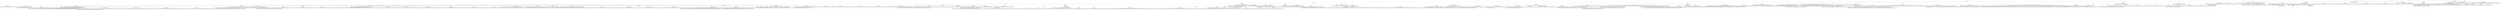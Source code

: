 graph {
	node [shape=box]
	root -- "Basic cell groups and regions"
	"Basic cell groups and regions" -- Cerebrum
	Cerebrum -- "Cerebral cortex"
	"Cerebral cortex" -- "Cortical plate"
	"Cortical plate" -- Isocortex
	Isocortex -- "Frontal pole, cerebral cortex"
	"Frontal pole, cerebral cortex" -- "Frontal pole, layer 1"
	"Frontal pole, cerebral cortex" -- "Frontal pole, layer 2/3"
	"Frontal pole, cerebral cortex" -- "Frontal pole, layer 5"
	"Frontal pole, cerebral cortex" -- "Frontal pole, layer 6a"
	"Frontal pole, cerebral cortex" -- "Frontal pole, layer 6b"
	Isocortex -- "Somatomotor areas"
	"Somatomotor areas" -- "Somatomotor areas, Layer 1"
	"Somatomotor areas" -- "Somatomotor areas, Layer 2/3"
	"Somatomotor areas" -- "Somatomotor areas, Layer 5"
	"Somatomotor areas" -- "Somatomotor areas, Layer 6a"
	"Somatomotor areas" -- "Somatomotor areas, Layer 6b"
	"Somatomotor areas" -- "Primary motor area"
	"Primary motor area" -- "Primary motor area, Layer 1"
	"Primary motor area" -- "Primary motor area, Layer 2/3"
	"Primary motor area" -- "Primary motor area, Layer 5"
	"Primary motor area" -- "Primary motor area, Layer 6a"
	"Primary motor area" -- "Primary motor area, Layer 6b"
	"Somatomotor areas" -- "Secondary motor area"
	"Secondary motor area" -- "Secondary motor area, layer 1"
	"Secondary motor area" -- "Secondary motor area, layer 2/3"
	"Secondary motor area" -- "Secondary motor area, layer 5"
	"Secondary motor area" -- "Secondary motor area, layer 6a"
	"Secondary motor area" -- "Secondary motor area, layer 6b"
	Isocortex -- "Somatosensory areas"
	"Somatosensory areas" -- "Somatosensory areas, layer 1"
	"Somatosensory areas" -- "Somatosensory areas, layer 2/3"
	"Somatosensory areas" -- "Somatosensory areas, layer 4"
	"Somatosensory areas" -- "Somatosensory areas, layer 5"
	"Somatosensory areas" -- "Somatosensory areas, layer 6a"
	"Somatosensory areas" -- "Somatosensory areas, layer 6b"
	"Somatosensory areas" -- "Primary somatosensory area"
	"Primary somatosensory area" -- "Primary somatosensory area, layer 1"
	"Primary somatosensory area" -- "Primary somatosensory area, layer 2/3"
	"Primary somatosensory area" -- "Primary somatosensory area, layer 4"
	"Primary somatosensory area" -- "Primary somatosensory area, layer 5"
	"Primary somatosensory area" -- "Primary somatosensory area, layer 6a"
	"Primary somatosensory area" -- "Primary somatosensory area, layer 6b"
	"Primary somatosensory area" -- "Primary somatosensory area, nose"
	"Primary somatosensory area, nose" -- "Primary somatosensory area, nose, layer 1"
	"Primary somatosensory area, nose" -- "Primary somatosensory area, nose, layer 2/3"
	"Primary somatosensory area, nose" -- "Primary somatosensory area, nose, layer 4"
	"Primary somatosensory area, nose" -- "Primary somatosensory area, nose, layer 5"
	"Primary somatosensory area, nose" -- "Primary somatosensory area, nose, layer 6a"
	"Primary somatosensory area, nose" -- "Primary somatosensory area, nose, layer 6b"
	"Primary somatosensory area" -- "Primary somatosensory area, barrel field"
	"Primary somatosensory area, barrel field" -- "Primary somatosensory area, barrel field, layer 1"
	"Primary somatosensory area, barrel field" -- "Primary somatosensory area, barrel field, layer 2/3"
	"Primary somatosensory area, barrel field" -- "Primary somatosensory area, barrel field, layer 4"
	"Primary somatosensory area, barrel field" -- "Primary somatosensory area, barrel field, layer 5"
	"Primary somatosensory area, barrel field" -- "Primary somatosensory area, barrel field, layer 6a"
	"Primary somatosensory area, barrel field" -- "Primary somatosensory area, barrel field, layer 6b"
	"Primary somatosensory area, barrel field" -- "Rostrolateral lateral visual area"
	"Rostrolateral lateral visual area" -- "Rostrolateral lateral visual area, layer 1"
	"Rostrolateral lateral visual area" -- "Rostrolateral lateral visual area, layer 2/3"
	"Rostrolateral lateral visual area" -- "Rostrolateral lateral visual area, layer 4"
	"Rostrolateral lateral visual area" -- "Rostrolateral lateral visual area,layer 5"
	"Rostrolateral lateral visual area" -- "Rostrolateral lateral visual area, layer 6a"
	"Rostrolateral lateral visual area" -- "Rostrolateral lateral visual area, layer 6b"
	"Primary somatosensory area" -- "Primary somatosensory area, lower limb"
	"Primary somatosensory area, lower limb" -- "Primary somatosensory area, lower limb, layer 1"
	"Primary somatosensory area, lower limb" -- "Primary somatosensory area, lower limb, layer 2/3"
	"Primary somatosensory area, lower limb" -- "Primary somatosensory area, lower limb, layer 4"
	"Primary somatosensory area, lower limb" -- "Primary somatosensory area, lower limb, layer 5"
	"Primary somatosensory area, lower limb" -- "Primary somatosensory area, lower limb, layer 6a"
	"Primary somatosensory area, lower limb" -- "Primary somatosensory area, lower limb, layer 6b"
	"Primary somatosensory area" -- "Primary somatosensory area, mouth"
	"Primary somatosensory area, mouth" -- "Primary somatosensory area, mouth, layer 1"
	"Primary somatosensory area, mouth" -- "Primary somatosensory area, mouth, layer 2/3"
	"Primary somatosensory area, mouth" -- "Primary somatosensory area, mouth, layer 4"
	"Primary somatosensory area, mouth" -- "Primary somatosensory area, mouth, layer 5"
	"Primary somatosensory area, mouth" -- "Primary somatosensory area, mouth, layer 6a"
	"Primary somatosensory area, mouth" -- "Primary somatosensory area, mouth, layer 6b"
	"Primary somatosensory area" -- "Primary somatosensory area, upper limb"
	"Primary somatosensory area, upper limb" -- "Primary somatosensory area, upper limb, layer 1"
	"Primary somatosensory area, upper limb" -- "Primary somatosensory area, upper limb, layer 2/3"
	"Primary somatosensory area, upper limb" -- "Primary somatosensory area, upper limb, layer 4"
	"Primary somatosensory area, upper limb" -- "Primary somatosensory area, upper limb, layer 5"
	"Primary somatosensory area, upper limb" -- "Primary somatosensory area, upper limb, layer 6a"
	"Primary somatosensory area, upper limb" -- "Primary somatosensory area, upper limb, layer 6b"
	"Primary somatosensory area" -- "Primary somatosensory area, trunk"
	"Primary somatosensory area, trunk" -- "Primary somatosensory area, trunk, layer 1"
	"Primary somatosensory area, trunk" -- "Primary somatosensory area, trunk, layer 2/3"
	"Primary somatosensory area, trunk" -- "Primary somatosensory area, trunk, layer 4"
	"Primary somatosensory area, trunk" -- "Primary somatosensory area, trunk, layer 5"
	"Primary somatosensory area, trunk" -- "Primary somatosensory area, trunk, layer 6a"
	"Primary somatosensory area, trunk" -- "Primary somatosensory area, trunk, layer 6b"
	"Primary somatosensory area" -- "Primary somatosensory area, unassigned"
	"Primary somatosensory area, unassigned" -- "Primary somatosensory area, unassigned, layer 1"
	"Primary somatosensory area, unassigned" -- "Primary somatosensory area, unassigned, layer 2/3"
	"Primary somatosensory area, unassigned" -- "Primary somatosensory area, unassigned, layer 4"
	"Primary somatosensory area, unassigned" -- "Primary somatosensory area, unassigned, layer 5"
	"Primary somatosensory area, unassigned" -- "Primary somatosensory area, unassigned, layer 6a"
	"Primary somatosensory area, unassigned" -- "Primary somatosensory area, unassigned, layer 6b"
	"Somatosensory areas" -- "Supplemental somatosensory area"
	"Supplemental somatosensory area" -- "Supplemental somatosensory area, layer 1"
	"Supplemental somatosensory area" -- "Supplemental somatosensory area, layer 2/3"
	"Supplemental somatosensory area" -- "Supplemental somatosensory area, layer 4"
	"Supplemental somatosensory area" -- "Supplemental somatosensory area, layer 5"
	"Supplemental somatosensory area" -- "Supplemental somatosensory area, layer 6a"
	"Supplemental somatosensory area" -- "Supplemental somatosensory area, layer 6b"
	Isocortex -- "Gustatory areas"
	"Gustatory areas" -- "Gustatory areas, layer 1"
	"Gustatory areas" -- "Gustatory areas, layer 2/3"
	"Gustatory areas" -- "Gustatory areas, layer 4"
	"Gustatory areas" -- "Gustatory areas, layer 5"
	"Gustatory areas" -- "Gustatory areas, layer 6a"
	"Gustatory areas" -- "Gustatory areas, layer 6b"
	Isocortex -- "Visceral area"
	"Visceral area" -- "Visceral area, layer 1"
	"Visceral area" -- "Visceral area, layer 2/3"
	"Visceral area" -- "Visceral area, layer 4"
	"Visceral area" -- "Visceral area, layer 5"
	"Visceral area" -- "Visceral area, layer 6a"
	"Visceral area" -- "Visceral area, layer 6b"
	Isocortex -- "Auditory areas"
	"Auditory areas" -- "Dorsal auditory area"
	"Dorsal auditory area" -- "Dorsal auditory area, layer 1"
	"Dorsal auditory area" -- "Dorsal auditory area, layer 2/3"
	"Dorsal auditory area" -- "Dorsal auditory area, layer 4"
	"Dorsal auditory area" -- "Dorsal auditory area, layer 5"
	"Dorsal auditory area" -- "Dorsal auditory area, layer 6a"
	"Dorsal auditory area" -- "Dorsal auditory area, layer 6b"
	"Dorsal auditory area" -- "Laterolateral anterior visual area"
	"Laterolateral anterior visual area" -- "Laterolateral anterior visual area, layer 1"
	"Laterolateral anterior visual area" -- "Laterolateral anterior visual area, layer 2/3"
	"Laterolateral anterior visual area" -- "Laterolateral anterior visual area, layer 4"
	"Laterolateral anterior visual area" -- "Laterolateral anterior visual area,layer 5"
	"Laterolateral anterior visual area" -- "Laterolateral anterior visual area, layer 6a"
	"Laterolateral anterior visual area" -- "Laterolateral anterior visual area, layer 6b"
	"Auditory areas" -- "Primary auditory area"
	"Primary auditory area" -- "Primary auditory area, layer 1"
	"Primary auditory area" -- "Primary auditory area, layer 2/3"
	"Primary auditory area" -- "Primary auditory area, layer 4"
	"Primary auditory area" -- "Primary auditory area, layer 5"
	"Primary auditory area" -- "Primary auditory area, layer 6a"
	"Primary auditory area" -- "Primary auditory area, layer 6b"
	"Auditory areas" -- "Posterior auditory area"
	"Posterior auditory area" -- "Posterior auditory area, layer 1"
	"Posterior auditory area" -- "Posterior auditory area, layer 2/3"
	"Posterior auditory area" -- "Posterior auditory area, layer 4"
	"Posterior auditory area" -- "Posterior auditory area, layer 5"
	"Posterior auditory area" -- "Posterior auditory area, layer 6a"
	"Posterior auditory area" -- "Posterior auditory area, layer 6b"
	"Auditory areas" -- "Ventral auditory area"
	"Ventral auditory area" -- "Ventral auditory area, layer 1"
	"Ventral auditory area" -- "Ventral auditory area, layer 2/3"
	"Ventral auditory area" -- "Ventral auditory area, layer 4"
	"Ventral auditory area" -- "Ventral auditory area, layer 5"
	"Ventral auditory area" -- "Ventral auditory area, layer 6a"
	"Ventral auditory area" -- "Ventral auditory area, layer 6b"
	Isocortex -- "Visual areas"
	"Visual areas" -- "Visual areas, layer 1"
	"Visual areas" -- "Visual areas, layer 2/3"
	"Visual areas" -- "Visual areas, layer 4"
	"Visual areas" -- "Visual areas, layer 5"
	"Visual areas" -- "Visual areas, layer 6a"
	"Visual areas" -- "Visual areas, layer 6b"
	"Visual areas" -- "Anterolateral visual area"
	"Anterolateral visual area" -- "Anterolateral visual area, layer 1"
	"Anterolateral visual area" -- "Anterolateral visual area, layer 2/3"
	"Anterolateral visual area" -- "Anterolateral visual area, layer 4"
	"Anterolateral visual area" -- "Anterolateral visual area, layer 5"
	"Anterolateral visual area" -- "Anterolateral visual area, layer 6a"
	"Anterolateral visual area" -- "Anterolateral visual area, layer 6b"
	"Visual areas" -- "Anteromedial visual area"
	"Anteromedial visual area" -- "Anteromedial visual area, layer 1"
	"Anteromedial visual area" -- "Anteromedial visual area, layer 2/3"
	"Anteromedial visual area" -- "Anteromedial visual area, layer 4"
	"Anteromedial visual area" -- "Anteromedial visual area, layer 5"
	"Anteromedial visual area" -- "Anteromedial visual area, layer 6a"
	"Anteromedial visual area" -- "Anteromedial visual area, layer 6b"
	"Visual areas" -- "Lateral visual area"
	"Lateral visual area" -- "Lateral visual area, layer 1"
	"Lateral visual area" -- "Lateral visual area, layer 2/3"
	"Lateral visual area" -- "Lateral visual area, layer 4"
	"Lateral visual area" -- "Lateral visual area, layer 5"
	"Lateral visual area" -- "Lateral visual area, layer 6a"
	"Lateral visual area" -- "Lateral visual area, layer 6b"
	"Visual areas" -- "Primary visual area"
	"Primary visual area" -- "Primary visual area, layer 1"
	"Primary visual area" -- "Primary visual area, layer 2/3"
	"Primary visual area" -- "Primary visual area, layer 4"
	"Primary visual area" -- "Primary visual area, layer 5"
	"Primary visual area" -- "Primary visual area, layer 6a"
	"Primary visual area" -- "Primary visual area, layer 6b"
	"Visual areas" -- "Posterolateral visual area"
	"Posterolateral visual area" -- "Posterolateral visual area, layer 1"
	"Posterolateral visual area" -- "Posterolateral visual area, layer 2/3"
	"Posterolateral visual area" -- "Posterolateral visual area, layer 4"
	"Posterolateral visual area" -- "Posterolateral visual area, layer 5"
	"Posterolateral visual area" -- "Posterolateral visual area, layer 6a"
	"Posterolateral visual area" -- "Posterolateral visual area, layer 6b"
	"Visual areas" -- "posteromedial visual area"
	"posteromedial visual area" -- "posteromedial visual area, layer 1"
	"posteromedial visual area" -- "posteromedial visual area, layer 2/3"
	"posteromedial visual area" -- "posteromedial visual area, layer 4"
	"posteromedial visual area" -- "posteromedial visual area, layer 5"
	"posteromedial visual area" -- "posteromedial visual area, layer 6a"
	"posteromedial visual area" -- "posteromedial visual area, layer 6b"
	"Visual areas" -- "Laterointermediate area"
	"Laterointermediate area" -- "Laterointermediate area, layer 1"
	"Laterointermediate area" -- "Laterointermediate area, layer 2/3"
	"Laterointermediate area" -- "Laterointermediate area, layer 4"
	"Laterointermediate area" -- "Laterointermediate area, layer 5"
	"Laterointermediate area" -- "Laterointermediate area, layer 6a"
	"Laterointermediate area" -- "Laterointermediate area, layer 6b"
	"Visual areas" -- "Postrhinal area"
	"Postrhinal area" -- "Postrhinal area, layer 1"
	"Postrhinal area" -- "Postrhinal area, layer 2/3"
	"Postrhinal area" -- "Postrhinal area, layer 4"
	"Postrhinal area" -- "Postrhinal area, layer 5"
	"Postrhinal area" -- "Postrhinal area, layer 6a"
	"Postrhinal area" -- "Postrhinal area, layer 6b"
	Isocortex -- "Anterior cingulate area"
	"Anterior cingulate area" -- "Anterior cingulate area, layer 1"
	"Anterior cingulate area" -- "Anterior cingulate area, layer 2/3"
	"Anterior cingulate area" -- "Anterior cingulate area, layer 5"
	"Anterior cingulate area" -- "Anterior cingulate area, layer 6a"
	"Anterior cingulate area" -- "Anterior cingulate area, layer 6b"
	"Anterior cingulate area" -- "Anterior cingulate area, dorsal part"
	"Anterior cingulate area, dorsal part" -- "Anterior cingulate area, dorsal part, layer 1"
	"Anterior cingulate area, dorsal part" -- "Anterior cingulate area, dorsal part, layer 2/3"
	"Anterior cingulate area, dorsal part" -- "Anterior cingulate area, dorsal part, layer 5"
	"Anterior cingulate area, dorsal part" -- "Anterior cingulate area, dorsal part, layer 6a"
	"Anterior cingulate area, dorsal part" -- "Anterior cingulate area, dorsal part, layer 6b"
	"Anterior cingulate area" -- "Anterior cingulate area, ventral part"
	"Anterior cingulate area, ventral part" -- "Anterior cingulate area, ventral part, layer 1"
	"Anterior cingulate area, ventral part" -- "Anterior cingulate area, ventral part, layer 2/3"
	"Anterior cingulate area, ventral part" -- "Anterior cingulate area, ventral part, layer 5"
	"Anterior cingulate area, ventral part" -- "Anterior cingulate area, ventral part, 6a"
	"Anterior cingulate area, ventral part" -- "Anterior cingulate area, ventral part, 6b"
	Isocortex -- "Prelimbic area"
	"Prelimbic area" -- "Prelimbic area, layer 1"
	"Prelimbic area" -- "Prelimbic area, layer 2"
	"Prelimbic area" -- "Prelimbic area, layer 2/3"
	"Prelimbic area" -- "Prelimbic area, layer 5"
	"Prelimbic area" -- "Prelimbic area, layer 6a"
	"Prelimbic area" -- "Prelimbic area, layer 6b"
	Isocortex -- "Infralimbic area"
	"Infralimbic area" -- "Infralimbic area, layer 1"
	"Infralimbic area" -- "Infralimbic area, layer 2"
	"Infralimbic area" -- "Infralimbic area, layer 2/3"
	"Infralimbic area" -- "Infralimbic area, layer 5"
	"Infralimbic area" -- "Infralimbic area, layer 6a"
	"Infralimbic area" -- "Infralimbic area, layer 6b"
	Isocortex -- "Orbital area"
	"Orbital area" -- "Orbital area, layer 1"
	"Orbital area" -- "Orbital area, layer 2/3"
	"Orbital area" -- "Orbital area, layer 5"
	"Orbital area" -- "Orbital area, layer 6a"
	"Orbital area" -- "Orbital area, layer 6b"
	"Orbital area" -- "Orbital area, lateral part"
	"Orbital area, lateral part" -- "Orbital area, lateral part, layer 1"
	"Orbital area, lateral part" -- "Orbital area, lateral part, layer 2/3"
	"Orbital area, lateral part" -- "Orbital area, lateral part, layer 5"
	"Orbital area, lateral part" -- "Orbital area, lateral part, layer 6a"
	"Orbital area, lateral part" -- "Orbital area, lateral part, layer 6b"
	"Orbital area" -- "Orbital area, medial part"
	"Orbital area, medial part" -- "Orbital area, medial part, layer 1"
	"Orbital area, medial part" -- "Orbital area, medial part, layer 2"
	"Orbital area, medial part" -- "Orbital area, medial part, layer 2/3"
	"Orbital area, medial part" -- "Orbital area, medial part, layer 5"
	"Orbital area, medial part" -- "Orbital area, medial part, layer 6a"
	"Orbital area, medial part" -- "Orbital area, medial part, layer 6b"
	"Orbital area" -- "Orbital area, ventral part"
	"Orbital area" -- "Orbital area, ventrolateral part"
	"Orbital area, ventrolateral part" -- "Orbital area, ventrolateral part, layer 1"
	"Orbital area, ventrolateral part" -- "Orbital area, ventrolateral part, layer 2/3"
	"Orbital area, ventrolateral part" -- "Orbital area, ventrolateral part, layer 5"
	"Orbital area, ventrolateral part" -- "Orbital area, ventrolateral part, layer 6a"
	"Orbital area, ventrolateral part" -- "Orbital area, ventrolateral part, layer 6b"
	Isocortex -- "Agranular insular area"
	"Agranular insular area" -- "Agranular insular area, dorsal part"
	"Agranular insular area, dorsal part" -- "Agranular insular area, dorsal part, layer 1"
	"Agranular insular area, dorsal part" -- "Agranular insular area, dorsal part, layer 2/3"
	"Agranular insular area, dorsal part" -- "Agranular insular area, dorsal part, layer 5"
	"Agranular insular area, dorsal part" -- "Agranular insular area, dorsal part, layer 6a"
	"Agranular insular area, dorsal part" -- "Agranular insular area, dorsal part, layer 6b"
	"Agranular insular area" -- "Agranular insular area, posterior part"
	"Agranular insular area, posterior part" -- "Agranular insular area, posterior part, layer 1"
	"Agranular insular area, posterior part" -- "Agranular insular area, posterior part, layer 2/3"
	"Agranular insular area, posterior part" -- "Agranular insular area, posterior part, layer 5"
	"Agranular insular area, posterior part" -- "Agranular insular area, posterior part, layer 6a"
	"Agranular insular area, posterior part" -- "Agranular insular area, posterior part, layer 6b"
	"Agranular insular area" -- "Agranular insular area, ventral part"
	"Agranular insular area, ventral part" -- "Agranular insular area, ventral part, layer 1"
	"Agranular insular area, ventral part" -- "Agranular insular area, ventral part, layer 2/3"
	"Agranular insular area, ventral part" -- "Agranular insular area, ventral part, layer 5"
	"Agranular insular area, ventral part" -- "Agranular insular area, ventral part, layer 6a"
	"Agranular insular area, ventral part" -- "Agranular insular area, ventral part, layer 6b"
	Isocortex -- "Retrosplenial area"
	"Retrosplenial area" -- "Retrosplenial area, lateral agranular part"
	"Retrosplenial area, lateral agranular part" -- "Retrosplenial area, lateral agranular part, layer 1"
	"Retrosplenial area, lateral agranular part" -- "Retrosplenial area, lateral agranular part, layer 2/3"
	"Retrosplenial area, lateral agranular part" -- "Retrosplenial area, lateral agranular part, layer 5"
	"Retrosplenial area, lateral agranular part" -- "Retrosplenial area, lateral agranular part, layer 6a"
	"Retrosplenial area, lateral agranular part" -- "Retrosplenial area, lateral agranular part, layer 6b"
	"Retrosplenial area, lateral agranular part" -- "Mediomedial anterior visual area"
	"Mediomedial anterior visual area" -- "Mediomedial anterior visual area, layer 1"
	"Mediomedial anterior visual area" -- "Mediomedial anterior visual area, layer 2/3"
	"Mediomedial anterior visual area" -- "Mediomedial anterior visual area, layer 4"
	"Mediomedial anterior visual area" -- "Mediomedial anterior visual area,layer 5"
	"Mediomedial anterior visual area" -- "Mediomedial anterior visual area, layer 6a"
	"Mediomedial anterior visual area" -- "Mediomedial anterior visual area, layer 6b"
	"Retrosplenial area, lateral agranular part" -- "Mediomedial posterior visual area"
	"Mediomedial posterior visual area" -- "Mediomedial posterior visual area, layer 1"
	"Mediomedial posterior visual area" -- "Mediomedial posterior visual area, layer 2/3"
	"Mediomedial posterior visual area" -- "Mediomedial posterior visual area, layer 4"
	"Mediomedial posterior visual area" -- "Mediomedial posterior visual area,layer 5"
	"Mediomedial posterior visual area" -- "Mediomedial posterior visual area, layer 6a"
	"Mediomedial posterior visual area" -- "Mediomedial posterior visual area, layer 6b"
	"Retrosplenial area, lateral agranular part" -- "Medial visual area"
	"Medial visual area" -- "Medial visual area, layer 1"
	"Medial visual area" -- "Medial visual area, layer 2/3"
	"Medial visual area" -- "Medial visual area, layer 4"
	"Medial visual area" -- "Medial visual area,layer 5"
	"Medial visual area" -- "Medial visual area, layer 6a"
	"Medial visual area" -- "Medial visual area, layer 6b"
	"Retrosplenial area" -- "Retrosplenial area, dorsal part"
	"Retrosplenial area, dorsal part" -- "Retrosplenial area, dorsal part, layer 1"
	"Retrosplenial area, dorsal part" -- "Retrosplenial area, dorsal part, layer 2/3"
	"Retrosplenial area, dorsal part" -- "Retrosplenial area, dorsal part, layer 4"
	"Retrosplenial area, dorsal part" -- "Retrosplenial area, dorsal part, layer 5"
	"Retrosplenial area, dorsal part" -- "Retrosplenial area, dorsal part, layer 6a"
	"Retrosplenial area, dorsal part" -- "Retrosplenial area, dorsal part, layer 6b"
	"Retrosplenial area" -- "Retrosplenial area, ventral part"
	"Retrosplenial area, ventral part" -- "Retrosplenial area, ventral part, layer 1"
	"Retrosplenial area, ventral part" -- "Retrosplenial area, ventral part, layer 2"
	"Retrosplenial area, ventral part" -- "Retrosplenial area, ventral part, layer 2/3"
	"Retrosplenial area, ventral part" -- "Retrosplenial area, ventral part, layer 5"
	"Retrosplenial area, ventral part" -- "Retrosplenial area, ventral part, layer 6a"
	"Retrosplenial area, ventral part" -- "Retrosplenial area, ventral part, layer 6b"
	Isocortex -- "Posterior parietal association areas"
	"Posterior parietal association areas" -- "Posterior parietal association areas, layer 1"
	"Posterior parietal association areas" -- "Posterior parietal association areas, layer 2/3"
	"Posterior parietal association areas" -- "Posterior parietal association areas, layer 4"
	"Posterior parietal association areas" -- "Posterior parietal association areas, layer 5"
	"Posterior parietal association areas" -- "Posterior parietal association areas, layer 6a"
	"Posterior parietal association areas" -- "Posterior parietal association areas, layer 6b"
	"Posterior parietal association areas" -- "Anterior area"
	"Anterior area" -- "Anterior area, layer 1"
	"Anterior area" -- "Anterior area, layer 2/3"
	"Anterior area" -- "Anterior area, layer 4"
	"Anterior area" -- "Anterior area, layer 5"
	"Anterior area" -- "Anterior area, layer 6a"
	"Anterior area" -- "Anterior area, layer 6b"
	"Posterior parietal association areas" -- "Rostrolateral visual area"
	"Rostrolateral visual area" -- "Rostrolateral area, layer 1"
	"Rostrolateral visual area" -- "Rostrolateral area, layer 2/3"
	"Rostrolateral visual area" -- "Rostrolateral area, layer 4"
	"Rostrolateral visual area" -- "Rostrolateral area, layer 5"
	"Rostrolateral visual area" -- "Rostrolateral area, layer 6a"
	"Rostrolateral visual area" -- "Rostrolateral area, layer 6b"
	Isocortex -- "Temporal association areas"
	"Temporal association areas" -- "Temporal association areas, layer 1"
	"Temporal association areas" -- "Temporal association areas, layer 2/3"
	"Temporal association areas" -- "Temporal association areas, layer 4"
	"Temporal association areas" -- "Temporal association areas, layer 5"
	"Temporal association areas" -- "Temporal association areas, layer 6a"
	"Temporal association areas" -- "Temporal association areas, layer 6b"
	Isocortex -- "Perirhinal area"
	"Perirhinal area" -- "Perirhinal area, layer 1"
	"Perirhinal area" -- "Perirhinal area, layer 2/3"
	"Perirhinal area" -- "Perirhinal area, layer 5"
	"Perirhinal area" -- "Perirhinal area, layer 6a"
	"Perirhinal area" -- "Perirhinal area, layer 6b"
	Isocortex -- "Ectorhinal area"
	"Ectorhinal area" -- "Ectorhinal area/Layer 1"
	"Ectorhinal area" -- "Ectorhinal area/Layer 2/3"
	"Ectorhinal area" -- "Ectorhinal area/Layer 5"
	"Ectorhinal area" -- "Ectorhinal area/Layer 6a"
	"Ectorhinal area" -- "Ectorhinal area/Layer 6b"
	"Cortical plate" -- "Olfactory areas"
	"Olfactory areas" -- "Main olfactory bulb"
	"Main olfactory bulb" -- "Main olfactory bulb, glomerular layer"
	"Main olfactory bulb" -- "Main olfactory bulb, granule layer"
	"Main olfactory bulb" -- "Main olfactory bulb, inner plexiform layer"
	"Main olfactory bulb" -- "Main olfactory bulb, mitral layer"
	"Main olfactory bulb" -- "Main olfactory bulb, outer plexiform layer"
	"Olfactory areas" -- "Accessory olfactory bulb"
	"Accessory olfactory bulb" -- "Accessory olfactory bulb, glomerular layer"
	"Accessory olfactory bulb" -- "Accessory olfactory bulb, granular layer"
	"Accessory olfactory bulb" -- "Accessory olfactory bulb, mitral layer"
	"Olfactory areas" -- "Anterior olfactory nucleus"
	"Anterior olfactory nucleus" -- "Anterior olfactory nucleus, dorsal part"
	"Anterior olfactory nucleus" -- "Anterior olfactory nucleus, external part"
	"Anterior olfactory nucleus" -- "Anterior olfactory nucleus, lateral part"
	"Anterior olfactory nucleus" -- "Anterior olfactory nucleus, medial part"
	"Anterior olfactory nucleus" -- "Anterior olfactory nucleus, posteroventral part"
	"Anterior olfactory nucleus" -- "Anterior olfactory nucleus, layer 1"
	"Anterior olfactory nucleus" -- "Anterior olfactory nucleus, layer 2"
	"Olfactory areas" -- "Taenia tecta"
	"Taenia tecta" -- "Taenia tecta, dorsal part"
	"Taenia tecta, dorsal part" -- "Taenia tecta, dorsal part, layers 1-4"
	"Taenia tecta, dorsal part" -- "Taenia tecta, dorsal part, layer 1"
	"Taenia tecta, dorsal part" -- "Taenia tecta, dorsal part, layer 2"
	"Taenia tecta, dorsal part" -- "Taenia tecta, dorsal part, layer 3"
	"Taenia tecta, dorsal part" -- "Taenia tecta, dorsal part, layer 4"
	"Taenia tecta" -- "Taenia tecta, ventral part"
	"Taenia tecta, ventral part" -- "Taenia tecta, ventral part, layers 1-3"
	"Taenia tecta, ventral part" -- "Taenia tecta, ventral part, layer 1"
	"Taenia tecta, ventral part" -- "Taenia tecta, ventral part, layer 2"
	"Taenia tecta, ventral part" -- "Taenia tecta, ventral part, layer 3"
	"Olfactory areas" -- "Dorsal peduncular area"
	"Dorsal peduncular area" -- "Dorsal peduncular area, layer 1"
	"Dorsal peduncular area" -- "Dorsal peduncular area, layer 2"
	"Dorsal peduncular area" -- "Dorsal peduncular area, layer 2/3"
	"Dorsal peduncular area" -- "Dorsal peduncular area, layer 5"
	"Dorsal peduncular area" -- "Dorsal peduncular area, layer 6a"
	"Olfactory areas" -- "Piriform area"
	"Piriform area" -- "Piriform area, layers 1-3"
	"Piriform area" -- "Piriform area, molecular layer"
	"Piriform area" -- "Piriform area, pyramidal layer"
	"Piriform area" -- "Piriform area, polymorph layer"
	"Olfactory areas" -- "Nucleus of the lateral olfactory tract"
	"Nucleus of the lateral olfactory tract" -- "Nucleus of the lateral olfactory tract, layers 1-3"
	"Nucleus of the lateral olfactory tract" -- "Nucleus of the lateral olfactory tract, molecular layer"
	"Nucleus of the lateral olfactory tract" -- "Nucleus of the lateral olfactory tract, pyramidal layer"
	"Nucleus of the lateral olfactory tract" -- "Nucleus of the lateral olfactory tract, layer 3"
	"Olfactory areas" -- "Cortical amygdalar area"
	"Cortical amygdalar area" -- "Cortical amygdalar area, anterior part"
	"Cortical amygdalar area, anterior part" -- "Cortical amygdalar area, anterior part, layer 1"
	"Cortical amygdalar area, anterior part" -- "Cortical amygdalar area, anterior part, layer 2"
	"Cortical amygdalar area, anterior part" -- "Cortical amygdalar area, anterior part, layer 3"
	"Cortical amygdalar area" -- "Cortical amygdalar area, posterior part"
	"Cortical amygdalar area, posterior part" -- "Cortical amygdalar area, posterior part, lateral zone"
	"Cortical amygdalar area, posterior part, lateral zone" -- "Cortical amygdalar area, posterior part, lateral zone, layers 1-2"
	"Cortical amygdalar area, posterior part, lateral zone" -- "Cortical amygdalar area, posterior part, lateral zone, layers 1-3"
	"Cortical amygdalar area, posterior part, lateral zone" -- "Cortical amygdalar area, posterior part, lateral zone, layer 1"
	"Cortical amygdalar area, posterior part, lateral zone" -- "Cortical amygdalar area, posterior part, lateral zone, layer 2"
	"Cortical amygdalar area, posterior part, lateral zone" -- "Cortical amygdalar area, posterior part, lateral zone, layer 3"
	"Cortical amygdalar area, posterior part" -- "Cortical amygdalar area, posterior part, medial zone"
	"Cortical amygdalar area, posterior part, medial zone" -- "Cortical amygdalar area, posterior part, medial zone, layers 1-2"
	"Cortical amygdalar area, posterior part, medial zone" -- "Cortical amygdalar area, posterior part, medial zone, layers 1-3"
	"Cortical amygdalar area, posterior part, medial zone" -- "Cortical amygdalar area, posterior part, medial zone, layer 1"
	"Cortical amygdalar area, posterior part, medial zone" -- "Cortical amygdalar area, posterior part, medial zone, layer 2"
	"Cortical amygdalar area, posterior part, medial zone" -- "Cortical amygdalar area, posterior part, medial zone, layer 3"
	"Olfactory areas" -- "Piriform-amygdalar area"
	"Piriform-amygdalar area" -- "Piriform-amygdalar area, layers 1-3"
	"Piriform-amygdalar area" -- "Piriform-amygdalar area, molecular layer"
	"Piriform-amygdalar area" -- "Piriform-amygdalar area, pyramidal layer"
	"Piriform-amygdalar area" -- "Piriform-amygdalar area, polymorph layer"
	"Olfactory areas" -- "Postpiriform transition area"
	"Postpiriform transition area" -- "Postpiriform transition area, layers 1-3"
	"Postpiriform transition area" -- "Postpiriform transition area, layers 1"
	"Postpiriform transition area" -- "Postpiriform transition area, layers 2"
	"Postpiriform transition area" -- "Postpiriform transition area, layers 3"
	"Cortical plate" -- "Hippocampal formation"
	"Hippocampal formation" -- "Hippocampal region"
	"Hippocampal region" -- "Ammon's horn"
	"Ammon's horn" -- "Field CA1"
	"Field CA1" -- "Field CA1, stratum lacunosum-moleculare"
	"Field CA1" -- "Field CA1, stratum oriens"
	"Field CA1" -- "Field CA1, pyramidal layer"
	"Field CA1" -- "Field CA1, stratum radiatum"
	"Ammon's horn" -- "Field CA2"
	"Field CA2" -- "Field CA2, stratum lacunosum-moleculare"
	"Field CA2" -- "Field CA2, stratum oriens"
	"Field CA2" -- "Field CA2, pyramidal layer"
	"Field CA2" -- "Field CA2, stratum radiatum"
	"Ammon's horn" -- "Field CA3"
	"Field CA3" -- "Field CA3, stratum lacunosum-moleculare"
	"Field CA3" -- "Field CA3, stratum lucidum"
	"Field CA3" -- "Field CA3, stratum oriens"
	"Field CA3" -- "Field CA3, pyramidal layer"
	"Field CA3" -- "Field CA3, stratum radiatum"
	"Hippocampal region" -- "Dentate gyrus"
	"Dentate gyrus" -- "Dentate gyrus, molecular layer"
	"Dentate gyrus" -- "Dentate gyrus, polymorph layer"
	"Dentate gyrus" -- "Dentate gyrus, granule cell layer"
	"Dentate gyrus" -- "Dentate gyrus, subgranular zone"
	"Dentate gyrus" -- "Dentate gyrus crest"
	"Dentate gyrus crest" -- "Dentate gyrus crest, molecular layer"
	"Dentate gyrus crest" -- "Dentate gyrus crest, polymorph layer"
	"Dentate gyrus crest" -- "Dentate gyrus crest, granule cell layer"
	"Dentate gyrus" -- "Dentate gyrus lateral blade"
	"Dentate gyrus lateral blade" -- "Dentate gyrus lateral blade, molecular layer"
	"Dentate gyrus lateral blade" -- "Dentate gyrus lateral blade, polymorph layer"
	"Dentate gyrus lateral blade" -- "Dentate gyrus lateral blade, granule cell layer"
	"Dentate gyrus" -- "Dentate gyrus medial blade"
	"Dentate gyrus medial blade" -- "Dentate gyrus medial blade, molecular layer"
	"Dentate gyrus medial blade" -- "Dentate gyrus medial blade, polymorph layer"
	"Dentate gyrus medial blade" -- "Dentate gyrus medial blade, granule cell layer"
	"Hippocampal region" -- "Fasciola cinerea"
	"Hippocampal region" -- "Induseum griseum"
	"Hippocampal formation" -- "Retrohippocampal region"
	"Retrohippocampal region" -- "Entorhinal area"
	"Entorhinal area" -- "Entorhinal area, lateral part"
	"Entorhinal area, lateral part" -- "Entorhinal area, lateral part, layer 1"
	"Entorhinal area, lateral part" -- "Entorhinal area, lateral part, layer 2"
	"Entorhinal area, lateral part" -- "Entorhinal area, lateral part, layer 2/3"
	"Entorhinal area, lateral part" -- "Entorhinal area, lateral part, layer 2a"
	"Entorhinal area, lateral part" -- "Entorhinal area, lateral part, layer 2b"
	"Entorhinal area, lateral part" -- "Entorhinal area, lateral part, layer 3"
	"Entorhinal area, lateral part" -- "Entorhinal area, lateral part, layer 4"
	"Entorhinal area, lateral part" -- "Entorhinal area, lateral part, layer 4/5"
	"Entorhinal area, lateral part" -- "Entorhinal area, lateral part, layer 5"
	"Entorhinal area, lateral part" -- "Entorhinal area, lateral part, layer 5/6"
	"Entorhinal area, lateral part" -- "Entorhinal area, lateral part, layer 6a"
	"Entorhinal area, lateral part" -- "Entorhinal area, lateral part, layer 6b"
	"Entorhinal area" -- "Entorhinal area, medial part, dorsal zone"
	"Entorhinal area, medial part, dorsal zone" -- "Entorhinal area, medial part, dorsal zone, layer 1"
	"Entorhinal area, medial part, dorsal zone" -- "Entorhinal area, medial part, dorsal zone, layer 2"
	"Entorhinal area, medial part, dorsal zone" -- "Entorhinal area, medial part, dorsal zone, layer 2a"
	"Entorhinal area, medial part, dorsal zone" -- "Entorhinal area, medial part, dorsal zone, layer 2b"
	"Entorhinal area, medial part, dorsal zone" -- "Entorhinal area, medial part, dorsal zone, layer 3"
	"Entorhinal area, medial part, dorsal zone" -- "Entorhinal area, medial part, dorsal zone, layer 4"
	"Entorhinal area, medial part, dorsal zone" -- "Entorhinal area, medial part, dorsal zone, layer 5"
	"Entorhinal area, medial part, dorsal zone" -- "Entorhinal area, medial part, dorsal zone, layer 5/6"
	"Entorhinal area, medial part, dorsal zone" -- "Entorhinal area, medial part, dorsal zone, layer 6"
	"Entorhinal area" -- "Entorhinal area, medial part, ventral zone"
	"Entorhinal area, medial part, ventral zone" -- "Entorhinal area, medial part, ventral zone, layer 1"
	"Entorhinal area, medial part, ventral zone" -- "Entorhinal area, medial part, ventral zone, layer 2"
	"Entorhinal area, medial part, ventral zone" -- "Entorhinal area, medial part, ventral zone, layer 3"
	"Entorhinal area, medial part, ventral zone" -- "Entorhinal area, medial part, ventral zone, layer 4"
	"Entorhinal area, medial part, ventral zone" -- "Entorhinal area, medial part, ventral zone, layer 5/6"
	"Retrohippocampal region" -- Parasubiculum
	Parasubiculum -- "Parasubiculum, layer 1"
	Parasubiculum -- "Parasubiculum, layer 2"
	Parasubiculum -- "Parasubiculum, layer 3"
	"Retrohippocampal region" -- Postsubiculum
	Postsubiculum -- "Postsubiculum, layer 1"
	Postsubiculum -- "Postsubiculum, layer 2"
	Postsubiculum -- "Postsubiculum, layer 3"
	"Retrohippocampal region" -- Presubiculum
	Presubiculum -- "Presubiculum, layer 1"
	Presubiculum -- "Presubiculum, layer 2"
	Presubiculum -- "Presubiculum, layer 3"
	"Retrohippocampal region" -- Subiculum
	Subiculum -- "Subiculum, dorsal part"
	"Subiculum, dorsal part" -- "Subiculum, dorsal part, molecular layer"
	"Subiculum, dorsal part" -- "Subiculum, dorsal part, pyramidal layer"
	"Subiculum, dorsal part" -- "Subiculum, dorsal part, stratum radiatum"
	Subiculum -- "Subiculum, ventral part"
	"Subiculum, ventral part" -- "Subiculum, ventral part, molecular layer"
	"Subiculum, ventral part" -- "Subiculum, ventral part, pyramidal layer"
	"Subiculum, ventral part" -- "Subiculum, ventral part, stratum radiatum"
	"Retrohippocampal region" -- Prosubiculum
	Prosubiculum -- "Prosubiculum, dorsal part"
	"Prosubiculum, dorsal part" -- "Prosubiculum, dorsal part, molecular layer"
	"Prosubiculum, dorsal part" -- "Prosubiculum, dorsal part, pyramidal layer"
	"Prosubiculum, dorsal part" -- "Prosubiculum, dorsal part, stratum radiatum"
	Prosubiculum -- "Prosubiculum, ventral part"
	"Prosubiculum, ventral part" -- "Prosubiculum, ventral part, molecular layer"
	"Prosubiculum, ventral part" -- "Prosubiculum, ventral part, pyramidal layer"
	"Prosubiculum, ventral part" -- "Prosubiculum, ventral part, stratum radiatum"
	"Retrohippocampal region" -- "Hippocampo-amygdalar transition area"
	"Retrohippocampal region" -- "Area prostriata"
	"Cerebral cortex" -- "Cortical subplate"
	"Cortical subplate" -- "Layer 6b, isocortex"
	"Cortical subplate" -- Claustrum
	"Cortical subplate" -- "Endopiriform nucleus"
	"Endopiriform nucleus" -- "Endopiriform nucleus, dorsal part"
	"Endopiriform nucleus" -- "Endopiriform nucleus, ventral part"
	"Cortical subplate" -- "Lateral amygdalar nucleus"
	"Cortical subplate" -- "Basolateral amygdalar nucleus"
	"Basolateral amygdalar nucleus" -- "Basolateral amygdalar nucleus, anterior part"
	"Basolateral amygdalar nucleus" -- "Basolateral amygdalar nucleus, posterior part"
	"Basolateral amygdalar nucleus" -- "Basolateral amygdalar nucleus, ventral part"
	"Cortical subplate" -- "Basomedial amygdalar nucleus"
	"Basomedial amygdalar nucleus" -- "Basomedial amygdalar nucleus, anterior part"
	"Basomedial amygdalar nucleus" -- "Basomedial amygdalar nucleus, posterior part"
	"Cortical subplate" -- "Posterior amygdalar nucleus"
	Cerebrum -- "Cerebral nuclei"
	"Cerebral nuclei" -- Striatum
	Striatum -- "Striatum dorsal region"
	"Striatum dorsal region" -- Caudoputamen
	Striatum -- "Striatum ventral region"
	"Striatum ventral region" -- "Nucleus accumbens"
	"Striatum ventral region" -- "Fundus of striatum"
	"Striatum ventral region" -- "Olfactory tubercle"
	"Olfactory tubercle" -- "Islands of Calleja"
	"Olfactory tubercle" -- "Major island of Calleja"
	"Olfactory tubercle" -- "Olfactory tubercle, layers 1-3"
	"Olfactory tubercle" -- "Olfactory tubercle, molecular layer"
	"Olfactory tubercle" -- "Olfactory tubercle, pyramidal layer"
	"Olfactory tubercle" -- "Olfactory tubercle, polymorph layer"
	"Striatum ventral region" -- "Lateral strip of striatum"
	Striatum -- "Lateral septal complex"
	"Lateral septal complex" -- "Lateral septal nucleus"
	"Lateral septal nucleus" -- "Lateral septal nucleus, caudal (caudodorsal) part"
	"Lateral septal nucleus" -- "Lateral septal nucleus, rostral (rostroventral) part"
	"Lateral septal nucleus" -- "Lateral septal nucleus, ventral part"
	"Lateral septal complex" -- "Septofimbrial nucleus"
	"Lateral septal complex" -- "Septohippocampal nucleus"
	Striatum -- "Striatum-like amygdalar nuclei"
	"Striatum-like amygdalar nuclei" -- "Anterior amygdalar area"
	"Striatum-like amygdalar nuclei" -- "Bed nucleus of the accessory olfactory tract"
	"Striatum-like amygdalar nuclei" -- "Central amygdalar nucleus"
	"Central amygdalar nucleus" -- "Central amygdalar nucleus, capsular part"
	"Central amygdalar nucleus" -- "Central amygdalar nucleus, lateral part"
	"Central amygdalar nucleus" -- "Central amygdalar nucleus, medial part"
	"Striatum-like amygdalar nuclei" -- "Intercalated amygdalar nucleus"
	"Striatum-like amygdalar nuclei" -- "Medial amygdalar nucleus"
	"Medial amygdalar nucleus" -- "Medial amygdalar nucleus, anterodorsal part"
	"Medial amygdalar nucleus" -- "Medial amygdalar nucleus, anteroventral part"
	"Medial amygdalar nucleus" -- "Medial amygdalar nucleus, posterodorsal part"
	"Medial amygdalar nucleus, posterodorsal part" -- "Medial amygdalar nucleus, posterodorsal part, sublayer a"
	"Medial amygdalar nucleus, posterodorsal part" -- "Medial amygdalar nucleus, posterodorsal part, sublayer b"
	"Medial amygdalar nucleus, posterodorsal part" -- "Medial amygdalar nucleus, posterodorsal part, sublayer c"
	"Medial amygdalar nucleus" -- "Medial amygdalar nucleus, posteroventral part"
	"Cerebral nuclei" -- Pallidum
	Pallidum -- "Pallidum, dorsal region"
	"Pallidum, dorsal region" -- "Globus pallidus, external segment"
	"Pallidum, dorsal region" -- "Globus pallidus, internal segment"
	Pallidum -- "Pallidum, ventral region"
	"Pallidum, ventral region" -- "Substantia innominata"
	"Pallidum, ventral region" -- "Magnocellular nucleus"
	Pallidum -- "Pallidum, medial region"
	"Pallidum, medial region" -- "Medial septal complex"
	"Medial septal complex" -- "Medial septal nucleus"
	"Medial septal complex" -- "Diagonal band nucleus"
	"Pallidum, medial region" -- "Triangular nucleus of septum"
	Pallidum -- "Pallidum, caudal region"
	"Pallidum, caudal region" -- "Bed nuclei of the stria terminalis"
	"Bed nuclei of the stria terminalis" -- "Bed nuclei of the stria terminalis, anterior division"
	"Bed nuclei of the stria terminalis, anterior division" -- "Bed nuclei of the stria terminalis, anterior division, anterolateral area"
	"Bed nuclei of the stria terminalis, anterior division" -- "Bed nuclei of the stria terminalis, anterior division, anteromedial area"
	"Bed nuclei of the stria terminalis, anterior division" -- "Bed nuclei of the stria terminalis, anterior division, dorsomedial nucleus"
	"Bed nuclei of the stria terminalis, anterior division" -- "Bed nuclei of the stria terminalis, anterior division, fusiform nucleus"
	"Bed nuclei of the stria terminalis, anterior division" -- "Bed nuclei of the stria terminalis, anterior division, juxtacapsular nucleus"
	"Bed nuclei of the stria terminalis, anterior division" -- "Bed nuclei of the stria terminalis, anterior division, magnocellular nucleus"
	"Bed nuclei of the stria terminalis, anterior division" -- "Bed nuclei of the stria terminalis, anterior division, oval nucleus"
	"Bed nuclei of the stria terminalis, anterior division" -- "Bed nuclei of the stria terminalis, anterior division, rhomboid nucleus"
	"Bed nuclei of the stria terminalis, anterior division" -- "Bed nuclei of the stria terminalis, anterior division, ventral nucleus"
	"Bed nuclei of the stria terminalis" -- "Bed nuclei of the stria terminalis, posterior division"
	"Bed nuclei of the stria terminalis, posterior division" -- "Bed nuclei of the stria terminalis, posterior division, dorsal nucleus"
	"Bed nuclei of the stria terminalis, posterior division" -- "Bed nuclei of the stria terminalis, posterior division, principal nucleus"
	"Bed nuclei of the stria terminalis, posterior division" -- "Bed nuclei of the stria terminalis, posterior division, interfascicular nucleus"
	"Bed nuclei of the stria terminalis, posterior division" -- "Bed nuclei of the stria terminalis, posterior division, transverse nucleus"
	"Bed nuclei of the stria terminalis, posterior division" -- "Bed nuclei of the stria terminalis, posterior division, strial extension"
	"Pallidum, caudal region" -- "Bed nucleus of the anterior commissure"
	"Basic cell groups and regions" -- "Brain stem"
	"Brain stem" -- Interbrain
	Interbrain -- Thalamus
	Thalamus -- "Thalamus, sensory-motor cortex related"
	"Thalamus, sensory-motor cortex related" -- "Ventral group of the dorsal thalamus"
	"Ventral group of the dorsal thalamus" -- "Ventral anterior-lateral complex of the thalamus"
	"Ventral group of the dorsal thalamus" -- "Ventral medial nucleus of the thalamus"
	"Ventral group of the dorsal thalamus" -- "Ventral posterior complex of the thalamus"
	"Ventral posterior complex of the thalamus" -- "Ventral posterolateral nucleus of the thalamus"
	"Ventral posterior complex of the thalamus" -- "Ventral posterolateral nucleus of the thalamus, parvicellular part"
	"Ventral posterior complex of the thalamus" -- "Ventral posteromedial nucleus of the thalamus"
	"Ventral posterior complex of the thalamus" -- "Ventral posteromedial nucleus of the thalamus, parvicellular part"
	"Ventral group of the dorsal thalamus" -- "Posterior triangular thalamic nucleus"
	"Thalamus, sensory-motor cortex related" -- "Subparafascicular nucleus"
	"Subparafascicular nucleus" -- "Subparafascicular nucleus, magnocellular part"
	"Subparafascicular nucleus" -- "Subparafascicular nucleus, parvicellular part"
	"Thalamus, sensory-motor cortex related" -- "Subparafascicular area"
	"Thalamus, sensory-motor cortex related" -- "Peripeduncular nucleus"
	"Thalamus, sensory-motor cortex related" -- "Geniculate group, dorsal thalamus"
	"Geniculate group, dorsal thalamus" -- "Medial geniculate complex"
	"Medial geniculate complex" -- "Medial geniculate complex, dorsal part"
	"Medial geniculate complex" -- "Medial geniculate complex, ventral part"
	"Medial geniculate complex" -- "Medial geniculate complex, medial part"
	"Geniculate group, dorsal thalamus" -- "Dorsal part of the lateral geniculate complex"
	"Dorsal part of the lateral geniculate complex" -- "Dorsal part of the lateral geniculate complex, shell"
	"Dorsal part of the lateral geniculate complex" -- "Dorsal part of the lateral geniculate complex, core"
	"Dorsal part of the lateral geniculate complex" -- "Dorsal part of the lateral geniculate complex, ipsilateral zone"
	Thalamus -- "Thalamus, polymodal association cortex related"
	"Thalamus, polymodal association cortex related" -- "Lateral group of the dorsal thalamus"
	"Lateral group of the dorsal thalamus" -- "Lateral posterior nucleus of the thalamus"
	"Lateral group of the dorsal thalamus" -- "Posterior complex of the thalamus"
	"Lateral group of the dorsal thalamus" -- "Posterior limiting nucleus of the thalamus"
	"Lateral group of the dorsal thalamus" -- "Suprageniculate nucleus"
	"Lateral group of the dorsal thalamus" -- "Ethmoid nucleus of the thalamus"
	"Lateral group of the dorsal thalamus" -- "Retroethmoid nucleus"
	"Thalamus, polymodal association cortex related" -- "Anterior group of the dorsal thalamus"
	"Anterior group of the dorsal thalamus" -- "Anteroventral nucleus of thalamus"
	"Anterior group of the dorsal thalamus" -- "Anteromedial nucleus"
	"Anteromedial nucleus" -- "Anteromedial nucleus, dorsal part"
	"Anteromedial nucleus" -- "Anteromedial nucleus, ventral part"
	"Anterior group of the dorsal thalamus" -- "Anterodorsal nucleus"
	"Anterior group of the dorsal thalamus" -- "Interanteromedial nucleus of the thalamus"
	"Anterior group of the dorsal thalamus" -- "Interanterodorsal nucleus of the thalamus"
	"Anterior group of the dorsal thalamus" -- "Lateral dorsal nucleus of thalamus"
	"Thalamus, polymodal association cortex related" -- "Medial group of the dorsal thalamus"
	"Medial group of the dorsal thalamus" -- "Intermediodorsal nucleus of the thalamus"
	"Medial group of the dorsal thalamus" -- "Mediodorsal nucleus of thalamus"
	"Mediodorsal nucleus of thalamus" -- "Mediodorsal nucleus of the thalamus, central part"
	"Mediodorsal nucleus of thalamus" -- "Mediodorsal nucleus of the thalamus, lateral part"
	"Mediodorsal nucleus of thalamus" -- "Mediodorsal nucleus of the thalamus, medial part"
	"Medial group of the dorsal thalamus" -- "Submedial nucleus of the thalamus"
	"Medial group of the dorsal thalamus" -- "Perireunensis nucleus"
	"Thalamus, polymodal association cortex related" -- "Midline group of the dorsal thalamus"
	"Midline group of the dorsal thalamus" -- "Paraventricular nucleus of the thalamus"
	"Midline group of the dorsal thalamus" -- "Parataenial nucleus"
	"Midline group of the dorsal thalamus" -- "Nucleus of reuniens"
	"Midline group of the dorsal thalamus" -- "Xiphoid thalamic nucleus"
	"Thalamus, polymodal association cortex related" -- "Intralaminar nuclei of the dorsal thalamus"
	"Intralaminar nuclei of the dorsal thalamus" -- "Rhomboid nucleus"
	"Intralaminar nuclei of the dorsal thalamus" -- "Central medial nucleus of the thalamus"
	"Intralaminar nuclei of the dorsal thalamus" -- "Paracentral nucleus"
	"Intralaminar nuclei of the dorsal thalamus" -- "Central lateral nucleus of the thalamus"
	"Intralaminar nuclei of the dorsal thalamus" -- "Parafascicular nucleus"
	"Intralaminar nuclei of the dorsal thalamus" -- "Posterior intralaminar thalamic nucleus"
	"Thalamus, polymodal association cortex related" -- "Reticular nucleus of the thalamus"
	"Thalamus, polymodal association cortex related" -- "Geniculate group, ventral thalamus"
	"Geniculate group, ventral thalamus" -- "Intergeniculate leaflet of the lateral geniculate complex"
	"Geniculate group, ventral thalamus" -- "Intermediate geniculate nucleus"
	"Geniculate group, ventral thalamus" -- "Ventral part of the lateral geniculate complex"
	"Ventral part of the lateral geniculate complex" -- "Ventral part of the lateral geniculate complex, lateral zone"
	"Ventral part of the lateral geniculate complex" -- "Ventral part of the lateral geniculate complex, medial zone"
	"Geniculate group, ventral thalamus" -- "Subgeniculate nucleus"
	"Thalamus, polymodal association cortex related" -- Epithalamus
	Epithalamus -- "Medial habenula"
	Epithalamus -- "Lateral habenula"
	Epithalamus -- "Pineal body"
	Interbrain -- Hypothalamus
	Hypothalamus -- "Periventricular zone"
	"Periventricular zone" -- "Supraoptic nucleus"
	"Periventricular zone" -- "Accessory supraoptic group"
	"Accessory supraoptic group" -- "Nucleus circularis"
	"Periventricular zone" -- "Paraventricular hypothalamic nucleus"
	"Paraventricular hypothalamic nucleus" -- "Paraventricular hypothalamic nucleus, magnocellular division"
	"Paraventricular hypothalamic nucleus, magnocellular division" -- "Paraventricular hypothalamic nucleus, magnocellular division, anterior magnocellular part"
	"Paraventricular hypothalamic nucleus, magnocellular division" -- "Paraventricular hypothalamic nucleus, magnocellular division, medial magnocellular part"
	"Paraventricular hypothalamic nucleus, magnocellular division" -- "Paraventricular hypothalamic nucleus, magnocellular division, posterior magnocellular part"
	"Paraventricular hypothalamic nucleus, magnocellular division, posterior magnocellular part" -- "Paraventricular hypothalamic nucleus, magnocellular division, posterior magnocellular part, lateral zone"
	"Paraventricular hypothalamic nucleus, magnocellular division, posterior magnocellular part" -- "Paraventricular hypothalamic nucleus, magnocellular division, posterior magnocellular part, medial zone"
	"Paraventricular hypothalamic nucleus" -- "Paraventricular hypothalamic nucleus, parvicellular division"
	"Paraventricular hypothalamic nucleus, parvicellular division" -- "Paraventricular hypothalamic nucleus, parvicellular division, anterior parvicellular part"
	"Paraventricular hypothalamic nucleus, parvicellular division" -- "Paraventricular hypothalamic nucleus, parvicellular division, medial parvicellular part, dorsal zone"
	"Paraventricular hypothalamic nucleus, parvicellular division" -- "Paraventricular hypothalamic nucleus, parvicellular division, periventricular part"
	"Periventricular zone" -- "Periventricular hypothalamic nucleus, anterior part"
	"Periventricular zone" -- "Periventricular hypothalamic nucleus, intermediate part"
	"Periventricular zone" -- "Arcuate hypothalamic nucleus"
	Hypothalamus -- "Periventricular region"
	"Periventricular region" -- "Anterodorsal preoptic nucleus"
	"Periventricular region" -- "Anterior hypothalamic area"
	"Periventricular region" -- "Anteroventral preoptic nucleus"
	"Periventricular region" -- "Anteroventral periventricular nucleus"
	"Periventricular region" -- "Dorsomedial nucleus of the hypothalamus"
	"Dorsomedial nucleus of the hypothalamus" -- "Dorsomedial nucleus of the hypothalamus, anterior part"
	"Dorsomedial nucleus of the hypothalamus" -- "Dorsomedial nucleus of the hypothalamus, posterior part"
	"Dorsomedial nucleus of the hypothalamus" -- "Dorsomedial nucleus of the hypothalamus, ventral part"
	"Periventricular region" -- "Median preoptic nucleus"
	"Periventricular region" -- "Medial preoptic area"
	"Periventricular region" -- "Vascular organ of the lamina terminalis"
	"Periventricular region" -- "Posterodorsal preoptic nucleus"
	"Periventricular region" -- "Parastrial nucleus"
	"Periventricular region" -- "Suprachiasmatic preoptic nucleus"
	"Periventricular region" -- "Periventricular hypothalamic nucleus, posterior part"
	"Periventricular region" -- "Periventricular hypothalamic nucleus, preoptic part"
	"Periventricular region" -- "Subparaventricular zone"
	"Periventricular region" -- "Suprachiasmatic nucleus"
	"Periventricular region" -- "Subfornical organ"
	"Periventricular region" -- "Ventromedial preoptic nucleus"
	"Periventricular region" -- "Ventrolateral preoptic nucleus"
	Hypothalamus -- "Hypothalamic medial zone"
	"Hypothalamic medial zone" -- "Anterior hypothalamic nucleus"
	"Anterior hypothalamic nucleus" -- "Anterior hypothalamic nucleus, anterior part"
	"Anterior hypothalamic nucleus" -- "Anterior hypothalamic nucleus, central part"
	"Anterior hypothalamic nucleus" -- "Anterior hypothalamic nucleus, dorsal part"
	"Anterior hypothalamic nucleus" -- "Anterior hypothalamic nucleus, posterior part"
	"Hypothalamic medial zone" -- "Mammillary body"
	"Mammillary body" -- "Lateral mammillary nucleus"
	"Mammillary body" -- "Medial mammillary nucleus"
	"Medial mammillary nucleus" -- "Medial mammillary nucleus, median part"
	"Medial mammillary nucleus" -- "Medial mammillary nucleus, lateral part"
	"Medial mammillary nucleus" -- "Medial mammillary nucleus, medial part"
	"Medial mammillary nucleus" -- "Medial mammillary nucleus, posterior part"
	"Medial mammillary nucleus" -- "Medial mammillary nucleus, dorsal part"
	"Mammillary body" -- "Supramammillary nucleus"
	"Supramammillary nucleus" -- "Supramammillary nucleus, lateral part"
	"Supramammillary nucleus" -- "Supramammillary nucleus, medial part"
	"Mammillary body" -- "Tuberomammillary nucleus"
	"Tuberomammillary nucleus" -- "Tuberomammillary nucleus, dorsal part"
	"Tuberomammillary nucleus" -- "Tuberomammillary nucleus, ventral part"
	"Hypothalamic medial zone" -- "Medial preoptic nucleus"
	"Medial preoptic nucleus" -- "Medial preoptic nucleus, central part"
	"Medial preoptic nucleus" -- "Medial preoptic nucleus, lateral part"
	"Medial preoptic nucleus" -- "Medial preoptic nucleus, medial part"
	"Hypothalamic medial zone" -- "Dorsal premammillary nucleus"
	"Hypothalamic medial zone" -- "Ventral premammillary nucleus"
	"Hypothalamic medial zone" -- "Paraventricular hypothalamic nucleus, descending division"
	"Paraventricular hypothalamic nucleus, descending division" -- "Paraventricular hypothalamic nucleus, descending division, dorsal parvicellular part"
	"Paraventricular hypothalamic nucleus, descending division" -- "Paraventricular hypothalamic nucleus, descending division, forniceal part"
	"Paraventricular hypothalamic nucleus, descending division" -- "Paraventricular hypothalamic nucleus, descending division, lateral parvicellular part"
	"Paraventricular hypothalamic nucleus, descending division" -- "Paraventricular hypothalamic nucleus, descending division, medial parvicellular part, ventral zone"
	"Hypothalamic medial zone" -- "Ventromedial hypothalamic nucleus"
	"Ventromedial hypothalamic nucleus" -- "Ventromedial hypothalamic nucleus, anterior part"
	"Ventromedial hypothalamic nucleus" -- "Ventromedial hypothalamic nucleus, central part"
	"Ventromedial hypothalamic nucleus" -- "Ventromedial hypothalamic nucleus, dorsomedial part"
	"Ventromedial hypothalamic nucleus" -- "Ventromedial hypothalamic nucleus, ventrolateral part"
	"Hypothalamic medial zone" -- "Posterior hypothalamic nucleus"
	Hypothalamus -- "Hypothalamic lateral zone"
	"Hypothalamic lateral zone" -- "Lateral hypothalamic area"
	"Hypothalamic lateral zone" -- "Lateral preoptic area"
	"Hypothalamic lateral zone" -- "Preparasubthalamic nucleus"
	"Hypothalamic lateral zone" -- "Parasubthalamic nucleus"
	"Hypothalamic lateral zone" -- "Perifornical nucleus"
	"Hypothalamic lateral zone" -- "Retrochiasmatic area"
	"Hypothalamic lateral zone" -- "Subthalamic nucleus"
	"Hypothalamic lateral zone" -- "Tuberal nucleus"
	"Hypothalamic lateral zone" -- "Zona incerta"
	"Zona incerta" -- "Dopaminergic A13 group"
	"Zona incerta" -- "Fields of Forel"
	Hypothalamus -- "Median eminence"
	"Brain stem" -- Midbrain
	Midbrain -- "Midbrain, sensory related"
	"Midbrain, sensory related" -- "Superior colliculus, sensory related"
	"Superior colliculus, sensory related" -- "Superior colliculus, optic layer"
	"Superior colliculus, sensory related" -- "Superior colliculus, superficial gray layer"
	"Superior colliculus, sensory related" -- "Superior colliculus, zonal layer"
	"Midbrain, sensory related" -- "Inferior colliculus"
	"Inferior colliculus" -- "Inferior colliculus, central nucleus"
	"Inferior colliculus" -- "Inferior colliculus, dorsal nucleus"
	"Inferior colliculus" -- "Inferior colliculus, external nucleus"
	"Midbrain, sensory related" -- "Nucleus of the brachium of the inferior colliculus"
	"Midbrain, sensory related" -- "Nucleus sagulum"
	"Midbrain, sensory related" -- "Parabigeminal nucleus"
	"Midbrain, sensory related" -- "Midbrain trigeminal nucleus"
	"Midbrain, sensory related" -- "Subcommissural organ"
	Midbrain -- "Midbrain, motor related"
	"Midbrain, motor related" -- "Substantia nigra, reticular part"
	"Midbrain, motor related" -- "Ventral tegmental area"
	"Midbrain, motor related" -- "Paranigral nucleus"
	"Midbrain, motor related" -- "Midbrain reticular nucleus, retrorubral area"
	"Midbrain, motor related" -- "Midbrain reticular nucleus"
	"Midbrain reticular nucleus" -- "Midbrain reticular nucleus, magnocellular part"
	"Midbrain reticular nucleus" -- "Midbrain reticular nucleus, magnocellular part, general"
	"Midbrain reticular nucleus" -- "Midbrain reticular nucleus, parvicellular part"
	"Midbrain, motor related" -- "Superior colliculus, motor related"
	"Superior colliculus, motor related" -- "Superior colliculus, motor related, deep gray layer"
	"Superior colliculus, motor related" -- "Superior colliculus, motor related, deep white layer"
	"Superior colliculus, motor related" -- "Superior colliculus, motor related, intermediate white layer"
	"Superior colliculus, motor related" -- "Superior colliculus, motor related, intermediate gray layer"
	"Superior colliculus, motor related, intermediate gray layer" -- "Superior colliculus, motor related, intermediate gray layer, sublayer a"
	"Superior colliculus, motor related, intermediate gray layer" -- "Superior colliculus, motor related, intermediate gray layer, sublayer b"
	"Superior colliculus, motor related, intermediate gray layer" -- "Superior colliculus, motor related, intermediate gray layer, sublayer c"
	"Midbrain, motor related" -- "Periaqueductal gray"
	"Periaqueductal gray" -- "Precommissural nucleus"
	"Periaqueductal gray" -- "Interstitial nucleus of Cajal"
	"Periaqueductal gray" -- "Nucleus of Darkschewitsch"
	"Periaqueductal gray" -- "Supraoculomotor periaqueductal gray"
	"Midbrain, motor related" -- "Pretectal region"
	"Pretectal region" -- "Anterior pretectal nucleus"
	"Pretectal region" -- "Medial pretectal area"
	"Pretectal region" -- "Nucleus of the optic tract"
	"Pretectal region" -- "Nucleus of the posterior commissure"
	"Pretectal region" -- "Olivary pretectal nucleus"
	"Pretectal region" -- "Posterior pretectal nucleus"
	"Pretectal region" -- "Retroparafascicular nucleus"
	"Midbrain, motor related" -- "Intercollicular nucleus"
	"Midbrain, motor related" -- "Cuneiform nucleus"
	"Midbrain, motor related" -- "Red nucleus"
	"Midbrain, motor related" -- "Oculomotor nucleus"
	"Midbrain, motor related" -- "Medial accesory oculomotor nucleus"
	"Midbrain, motor related" -- "Edinger-Westphal nucleus"
	"Midbrain, motor related" -- "Trochlear nucleus"
	"Midbrain, motor related" -- "Paratrochlear nucleus"
	"Midbrain, motor related" -- "Ventral tegmental nucleus"
	"Midbrain, motor related" -- "Anterior tegmental nucleus"
	"Midbrain, motor related" -- "Lateral terminal nucleus of the accessory optic tract"
	"Midbrain, motor related" -- "Dorsal terminal nucleus of the accessory optic tract"
	"Midbrain, motor related" -- "Medial terminal nucleus of the accessory optic tract"
	"Midbrain, motor related" -- "Substantia nigra, lateral part"
	Midbrain -- "Midbrain, behavioral state related"
	"Midbrain, behavioral state related" -- "Substantia nigra, compact part"
	"Midbrain, behavioral state related" -- "Pedunculopontine nucleus"
	"Midbrain, behavioral state related" -- "Midbrain raphe nuclei"
	"Midbrain raphe nuclei" -- "Interfascicular nucleus raphe"
	"Midbrain raphe nuclei" -- "Interpeduncular nucleus"
	"Interpeduncular nucleus" -- "Interpeduncular nucleus, rostral"
	"Interpeduncular nucleus" -- "Interpeduncular nucleus, caudal"
	"Interpeduncular nucleus" -- "Interpeduncular nucleus, apical"
	"Interpeduncular nucleus" -- "Interpeduncular nucleus, lateral"
	"Interpeduncular nucleus" -- "Interpeduncular nucleus, intermediate"
	"Interpeduncular nucleus" -- "Interpeduncular nucleus, dorsomedial"
	"Interpeduncular nucleus" -- "Interpeduncular nucleus, dorsolateral"
	"Interpeduncular nucleus" -- "Interpeduncular nucleus, rostrolateral"
	"Midbrain raphe nuclei" -- "Rostral linear nucleus raphe"
	"Midbrain raphe nuclei" -- "Central linear nucleus raphe"
	"Midbrain raphe nuclei" -- "Dorsal nucleus raphe"
	"Brain stem" -- Hindbrain
	Hindbrain -- Pons
	Pons -- "Pons, sensory related"
	"Pons, sensory related" -- "Nucleus of the lateral lemniscus"
	"Nucleus of the lateral lemniscus" -- "Nucleus of the lateral lemniscus, dorsal part"
	"Nucleus of the lateral lemniscus" -- "Nucleus of the lateral lemniscus, horizontal part"
	"Nucleus of the lateral lemniscus" -- "Nucleus of the lateral lemniscus, ventral part"
	"Pons, sensory related" -- "Principal sensory nucleus of the trigeminal"
	"Pons, sensory related" -- "Parabrachial nucleus"
	"Parabrachial nucleus" -- "Koelliker-Fuse subnucleus"
	"Parabrachial nucleus" -- "Parabrachial nucleus, lateral division"
	"Parabrachial nucleus, lateral division" -- "Parabrachial nucleus, lateral division, central lateral part"
	"Parabrachial nucleus, lateral division" -- "Parabrachial nucleus, lateral division, dorsal lateral part"
	"Parabrachial nucleus, lateral division" -- "Parabrachial nucleus, lateral division, external lateral part"
	"Parabrachial nucleus, lateral division" -- "Parabrachial nucleus, lateral division, superior lateral part"
	"Parabrachial nucleus, lateral division" -- "Parabrachial nucleus, lateral division, ventral lateral part"
	"Parabrachial nucleus" -- "Parabrachial nucleus, medial division"
	"Parabrachial nucleus, medial division" -- "Parabrachial nucleus, medial division, external medial part"
	"Parabrachial nucleus, medial division" -- "Parabrachial nucleus, medial division, medial medial part"
	"Parabrachial nucleus, medial division" -- "Parabrachial nucleus, medial division, ventral medial part"
	"Pons, sensory related" -- "Superior olivary complex"
	"Superior olivary complex" -- "Superior olivary complex, periolivary region"
	"Superior olivary complex" -- "Superior olivary complex, medial part"
	"Superior olivary complex" -- "Superior olivary complex, lateral part"
	Pons -- "Pons, motor related"
	"Pons, motor related" -- "Barrington's nucleus"
	"Pons, motor related" -- "Dorsal tegmental nucleus"
	"Pons, motor related" -- "Lateral tegmental nucleus"
	"Pons, motor related" -- "Posterodorsal tegmental nucleus"
	"Pons, motor related" -- "Pontine central gray"
	"Pons, motor related" -- "Pontine gray"
	"Pons, motor related" -- "Pontine reticular nucleus, caudal part"
	"Pons, motor related" -- "Pontine reticular nucleus, ventral part"
	"Pons, motor related" -- "Supragenual nucleus"
	"Pons, motor related" -- "Superior salivatory nucleus"
	"Pons, motor related" -- "Supratrigeminal nucleus"
	"Pons, motor related" -- "Tegmental reticular nucleus"
	"Pons, motor related" -- "Motor nucleus of trigeminal"
	"Pons, motor related" -- "Peritrigeminal zone"
	"Pons, motor related" -- "Accessory trigeminal nucleus"
	"Pons, motor related" -- "Parvicellular motor 5 nucleus"
	"Pons, motor related" -- "Intertrigeminal nucleus"
	Pons -- "Pons, behavioral state related"
	"Pons, behavioral state related" -- "Superior central nucleus raphe"
	"Superior central nucleus raphe" -- "Superior central nucleus raphe, lateral part"
	"Superior central nucleus raphe" -- "Superior central nucleus raphe, medial part"
	"Pons, behavioral state related" -- "Locus ceruleus"
	"Pons, behavioral state related" -- "Laterodorsal tegmental nucleus"
	"Pons, behavioral state related" -- "Nucleus incertus"
	"Pons, behavioral state related" -- "Pontine reticular nucleus"
	"Pons, behavioral state related" -- "Nucleus raphe pontis"
	"Pons, behavioral state related" -- "Subceruleus nucleus"
	"Pons, behavioral state related" -- "Sublaterodorsal nucleus"
	Hindbrain -- Medulla
	Medulla -- "Medulla, sensory related"
	"Medulla, sensory related" -- "Area postrema"
	"Medulla, sensory related" -- "Cochlear nuclei"
	"Cochlear nuclei" -- "Granular lamina of the cochlear nuclei"
	"Cochlear nuclei" -- "Cochlear nucleus, subpedunclular granular region"
	"Cochlear nuclei" -- "Dorsal cochlear nucleus"
	"Cochlear nuclei" -- "Ventral cochlear nucleus"
	"Medulla, sensory related" -- "Dorsal column nuclei"
	"Dorsal column nuclei" -- "Cuneate nucleus"
	"Dorsal column nuclei" -- "Gracile nucleus"
	"Medulla, sensory related" -- "External cuneate nucleus"
	"Medulla, sensory related" -- "Nucleus of the trapezoid body"
	"Medulla, sensory related" -- "Nucleus of the solitary tract"
	"Nucleus of the solitary tract" -- "Nucleus of the solitary tract, central part"
	"Nucleus of the solitary tract" -- "Nucleus of the solitary tract, commissural part"
	"Nucleus of the solitary tract" -- "Nucleus of the solitary tract, gelatinous part"
	"Nucleus of the solitary tract" -- "Nucleus of the solitary tract, lateral part"
	"Nucleus of the solitary tract" -- "Nucleus of the solitary tract, medial part"
	"Medulla, sensory related" -- "Spinal nucleus of the trigeminal, caudal part"
	"Medulla, sensory related" -- "Spinal nucleus of the trigeminal, interpolar part"
	"Medulla, sensory related" -- "Spinal nucleus of the trigeminal, oral part"
	"Spinal nucleus of the trigeminal, oral part" -- "Spinal nucleus of the trigeminal, oral part, caudal dorsomedial part"
	"Spinal nucleus of the trigeminal, oral part" -- "Spinal nucleus of the trigeminal, oral part, middle dorsomedial part, dorsal zone"
	"Spinal nucleus of the trigeminal, oral part" -- "Spinal nucleus of the trigeminal, oral part, middle dorsomedial part, ventral zone"
	"Spinal nucleus of the trigeminal, oral part" -- "Spinal nucleus of the trigeminal, oral part, rostral dorsomedial part"
	"Spinal nucleus of the trigeminal, oral part" -- "Spinal nucleus of the trigeminal, oral part, ventrolateral part"
	"Medulla, sensory related" -- "Paratrigeminal nucleus"
	"Medulla, sensory related" -- "Nucleus z"
	Medulla -- "Medulla, motor related"
	"Medulla, motor related" -- "Abducens nucleus"
	"Medulla, motor related" -- "Accessory abducens nucleus"
	"Medulla, motor related" -- "Facial motor nucleus"
	"Medulla, motor related" -- "Accessory facial motor nucleus"
	"Medulla, motor related" -- "Efferent vestibular nucleus"
	"Medulla, motor related" -- "Nucleus ambiguus"
	"Nucleus ambiguus" -- "Nucleus ambiguus, dorsal division"
	"Nucleus ambiguus" -- "Nucleus ambiguus, ventral division"
	"Medulla, motor related" -- "Dorsal motor nucleus of the vagus nerve"
	"Medulla, motor related" -- "Efferent cochlear group"
	"Medulla, motor related" -- "Gigantocellular reticular nucleus"
	"Medulla, motor related" -- "Infracerebellar nucleus"
	"Medulla, motor related" -- "Inferior olivary complex"
	"Medulla, motor related" -- "Intermediate reticular nucleus"
	"Medulla, motor related" -- "Inferior salivatory nucleus"
	"Medulla, motor related" -- "Linear nucleus of the medulla"
	"Medulla, motor related" -- "Lateral reticular nucleus"
	"Lateral reticular nucleus" -- "Lateral reticular nucleus, magnocellular part"
	"Lateral reticular nucleus" -- "Lateral reticular nucleus, parvicellular part"
	"Medulla, motor related" -- "Magnocellular reticular nucleus"
	"Medulla, motor related" -- "Medullary reticular nucleus"
	"Medullary reticular nucleus" -- "Medullary reticular nucleus, dorsal part"
	"Medullary reticular nucleus" -- "Medullary reticular nucleus, ventral part"
	"Medulla, motor related" -- "Parvicellular reticular nucleus"
	"Medulla, motor related" -- "Parasolitary nucleus"
	"Medulla, motor related" -- "Paragigantocellular reticular nucleus"
	"Paragigantocellular reticular nucleus" -- "Paragigantocellular reticular nucleus, dorsal part"
	"Paragigantocellular reticular nucleus" -- "Paragigantocellular reticular nucleus, lateral part"
	"Medulla, motor related" -- "Perihypoglossal nuclei"
	"Perihypoglossal nuclei" -- "Nucleus intercalatus"
	"Perihypoglossal nuclei" -- "Nucleus of Roller"
	"Perihypoglossal nuclei" -- "Nucleus prepositus"
	"Medulla, motor related" -- "Paramedian reticular nucleus"
	"Medulla, motor related" -- "Parapyramidal nucleus"
	"Parapyramidal nucleus" -- "Parapyramidal nucleus, deep part"
	"Parapyramidal nucleus" -- "Parapyramidal nucleus, superficial part"
	"Medulla, motor related" -- "Vestibular nuclei"
	"Vestibular nuclei" -- "Lateral vestibular nucleus"
	"Vestibular nuclei" -- "Medial vestibular nucleus"
	"Vestibular nuclei" -- "Spinal vestibular nucleus"
	"Vestibular nuclei" -- "Superior vestibular nucleus"
	"Medulla, motor related" -- "Nucleus x"
	"Medulla, motor related" -- "Hypoglossal nucleus"
	"Medulla, motor related" -- "Nucleus y"
	"Medulla, motor related" -- "Interstitial nucleus of the vestibular nerve"
	Medulla -- "Medulla, behavioral state related"
	"Medulla, behavioral state related" -- "Nucleus raphe magnus"
	"Medulla, behavioral state related" -- "Nucleus raphe pallidus"
	"Medulla, behavioral state related" -- "Nucleus raphe obscurus"
	"Basic cell groups and regions" -- Cerebellum
	Cerebellum -- "Cerebellar cortex"
	"Cerebellar cortex" -- "Cerebellar cortex, molecular layer"
	"Cerebellar cortex" -- "Cerebellar cortex, Purkinje layer"
	"Cerebellar cortex" -- "Cerebellar cortex, granular layer"
	"Cerebellar cortex" -- "Vermal regions"
	"Vermal regions" -- "Lingula (I)"
	"Lingula (I)" -- "Lingula (I), molecular layer"
	"Lingula (I)" -- "Lingula (I), Purkinje layer"
	"Lingula (I)" -- "Lingula (I), granular layer"
	"Vermal regions" -- "Central lobule"
	"Central lobule" -- "Lobule II"
	"Lobule II" -- "Lobule II, molecular layer"
	"Lobule II" -- "Lobule II, Purkinje layer"
	"Lobule II" -- "Lobule II, granular layer"
	"Central lobule" -- "Lobule III"
	"Lobule III" -- "Lobule III, molecular layer"
	"Lobule III" -- "Lobule III, Purkinje layer"
	"Lobule III" -- "Lobule III, granular layer"
	"Vermal regions" -- Culmen
	Culmen -- "Lobule IV"
	"Lobule IV" -- "Lobule IV, molecular layer"
	"Lobule IV" -- "Lobule IV, Purkinje layer"
	"Lobule IV" -- "Lobule IV, granular layer"
	Culmen -- "Lobule V"
	"Lobule V" -- "Lobule V, molecular layer"
	"Lobule V" -- "Lobule V, Purkinje layer"
	"Lobule V" -- "Lobule V, granular layer"
	Culmen -- "Lobules IV-V"
	"Lobules IV-V" -- "Lobules IV-V, molecular layer"
	"Lobules IV-V" -- "Lobules IV-V, Purkinje layer"
	"Lobules IV-V" -- "Lobules IV-V, granular layer"
	"Vermal regions" -- "Declive (VI)"
	"Declive (VI)" -- "Declive (VI), molecular layer"
	"Declive (VI)" -- "Declive (VI), Purkinje layer"
	"Declive (VI)" -- "Declive (VI), granular layer"
	"Vermal regions" -- "Folium-tuber vermis (VII)"
	"Folium-tuber vermis (VII)" -- "Folium-tuber vermis (VII), molecular layer"
	"Folium-tuber vermis (VII)" -- "Folium-tuber vermis (VII), Purkinje layer"
	"Folium-tuber vermis (VII)" -- "Folium-tuber vermis (VII), granular layer"
	"Vermal regions" -- "Pyramus (VIII)"
	"Pyramus (VIII)" -- "Pyramus (VIII), molecular layer"
	"Pyramus (VIII)" -- "Pyramus (VIII), Purkinje layer"
	"Pyramus (VIII)" -- "Pyramus (VIII), granular layer"
	"Vermal regions" -- "Uvula (IX)"
	"Uvula (IX)" -- "Uvula (IX), molecular layer"
	"Uvula (IX)" -- "Uvula (IX), Purkinje layer"
	"Uvula (IX)" -- "Uvula (IX), granular layer"
	"Vermal regions" -- "Nodulus (X)"
	"Nodulus (X)" -- "Nodulus (X), molecular layer"
	"Nodulus (X)" -- "Nodulus (X), Purkinje layer"
	"Nodulus (X)" -- "Nodulus (X), granular layer"
	"Cerebellar cortex" -- "Hemispheric regions"
	"Hemispheric regions" -- "Simple lobule"
	"Simple lobule" -- "Simple lobule, molecular layer"
	"Simple lobule" -- "Simple lobule, Purkinje layer"
	"Simple lobule" -- "Simple lobule, granular layer"
	"Hemispheric regions" -- "Ansiform lobule"
	"Ansiform lobule" -- "Crus 1"
	"Crus 1" -- "Crus 1, molecular layer"
	"Crus 1" -- "Crus 1, Purkinje layer"
	"Crus 1" -- "Crus 1, granular layer"
	"Ansiform lobule" -- "Crus 2"
	"Crus 2" -- "Crus 2, molecular layer"
	"Crus 2" -- "Crus 2, Purkinje layer"
	"Crus 2" -- "Crus 2, granular layer"
	"Hemispheric regions" -- "Paramedian lobule"
	"Paramedian lobule" -- "Paramedian lobule, molecular layer"
	"Paramedian lobule" -- "Paramedian lobule, Purkinje layer"
	"Paramedian lobule" -- "Paramedian lobule, granular layer"
	"Hemispheric regions" -- "Copula pyramidis"
	"Copula pyramidis" -- "Copula pyramidis, molecular layer"
	"Copula pyramidis" -- "Copula pyramidis, Purkinje layer"
	"Copula pyramidis" -- "Copula pyramidis, granular layer"
	"Hemispheric regions" -- Paraflocculus
	Paraflocculus -- "Paraflocculus, molecular layer"
	Paraflocculus -- "Paraflocculus, Purkinje layer"
	Paraflocculus -- "Paraflocculus, granular layer"
	"Hemispheric regions" -- Flocculus
	Flocculus -- "Flocculus, molecular layer"
	Flocculus -- "Flocculus, Purkinje layer"
	Flocculus -- "Flocculus, granular layer"
	Cerebellum -- "Cerebellar nuclei"
	"Cerebellar nuclei" -- "Fastigial nucleus"
	"Cerebellar nuclei" -- "Interposed nucleus"
	"Cerebellar nuclei" -- "Dentate nucleus"
	"Cerebellar nuclei" -- "Vestibulocerebellar nucleus"
	root -- "fiber tracts"
	"fiber tracts" -- "cranial nerves"
	"cranial nerves" -- "terminal nerve"
	"cranial nerves" -- "vomeronasal nerve"
	"cranial nerves" -- "olfactory nerve"
	"olfactory nerve" -- "olfactory nerve layer of main olfactory bulb"
	"olfactory nerve" -- "lateral olfactory tract, general"
	"lateral olfactory tract, general" -- "lateral olfactory tract, body"
	"lateral olfactory tract, general" -- "dorsal limb"
	"lateral olfactory tract, general" -- "accessory olfactory tract"
	"olfactory nerve" -- "anterior commissure, olfactory limb"
	"cranial nerves" -- "optic nerve"
	"optic nerve" -- "accessory optic tract"
	"optic nerve" -- "brachium of the superior colliculus"
	"optic nerve" -- "superior colliculus commissure"
	"optic nerve" -- "optic chiasm"
	"optic nerve" -- "optic tract"
	"optic nerve" -- "tectothalamic pathway"
	"cranial nerves" -- "oculomotor nerve"
	"oculomotor nerve" -- "medial longitudinal fascicle"
	"oculomotor nerve" -- "posterior commissure"
	"cranial nerves" -- "trochlear nerve"
	"trochlear nerve" -- "trochlear nerve decussation"
	"cranial nerves" -- "abducens nerve"
	"cranial nerves" -- "trigeminal nerve"
	"trigeminal nerve" -- "motor root of the trigeminal nerve"
	"trigeminal nerve" -- "sensory root of the trigeminal nerve"
	"sensory root of the trigeminal nerve" -- "midbrain tract of the trigeminal nerve"
	"sensory root of the trigeminal nerve" -- "spinal tract of the trigeminal nerve"
	"cranial nerves" -- "facial nerve"
	"facial nerve" -- "intermediate nerve"
	"facial nerve" -- "genu of the facial nerve"
	"cranial nerves" -- "vestibulocochlear nerve"
	"vestibulocochlear nerve" -- "efferent cochleovestibular bundle"
	"vestibulocochlear nerve" -- "vestibular nerve"
	"vestibulocochlear nerve" -- "cochlear nerve"
	"cochlear nerve" -- "trapezoid body"
	"cochlear nerve" -- "intermediate acoustic stria"
	"cochlear nerve" -- "dorsal acoustic stria"
	"cochlear nerve" -- "lateral lemniscus"
	"cochlear nerve" -- "inferior colliculus commissure"
	"cochlear nerve" -- "brachium of the inferior colliculus"
	"cranial nerves" -- "glossopharyngeal nerve"
	"cranial nerves" -- "vagus nerve"
	"vagus nerve" -- "solitary tract"
	"cranial nerves" -- "accessory spinal nerve"
	"cranial nerves" -- "hypoglossal nerve"
	"cranial nerves" -- "ventral roots"
	"cranial nerves" -- "dorsal roots"
	"dorsal roots" -- "cervicothalamic tract"
	"cervicothalamic tract" -- "dorsolateral fascicle"
	"cervicothalamic tract" -- "dorsal commissure of the spinal cord"
	"cervicothalamic tract" -- "ventral commissure of the spinal cord"
	"cervicothalamic tract" -- "fasciculus proprius"
	"cervicothalamic tract" -- "dorsal column"
	"dorsal column" -- "cuneate fascicle"
	"dorsal column" -- "gracile fascicle"
	"dorsal column" -- "internal arcuate fibers"
	"cervicothalamic tract" -- "medial lemniscus"
	"cranial nerves" -- "spinothalamic tract"
	"spinothalamic tract" -- "lateral spinothalamic tract"
	"spinothalamic tract" -- "ventral spinothalamic tract"
	"spinothalamic tract" -- "spinocervical tract"
	"spinothalamic tract" -- "spino-olivary pathway"
	"spinothalamic tract" -- "spinoreticular pathway"
	"spinothalamic tract" -- "spinovestibular pathway"
	"spinothalamic tract" -- "spinotectal pathway"
	"spinothalamic tract" -- "spinohypothalamic pathway"
	"spinothalamic tract" -- "spinotelenchephalic pathway"
	"spinotelenchephalic pathway" -- "hypothalamohypophysial tract"
	"fiber tracts" -- "cerebellum related fiber tracts"
	"cerebellum related fiber tracts" -- "cerebellar commissure"
	"cerebellum related fiber tracts" -- "cerebellar peduncles"
	"cerebellar peduncles" -- "superior cerebelar peduncles"
	"superior cerebelar peduncles" -- "superior cerebellar peduncle decussation"
	"superior cerebellar peduncle decussation" -- "spinocerebellar tract"
	"superior cerebelar peduncles" -- "uncinate fascicle"
	"superior cerebelar peduncles" -- "ventral spinocerebellar tract"
	"cerebellar peduncles" -- "middle cerebellar peduncle"
	"cerebellar peduncles" -- "inferior cerebellar peduncle"
	"inferior cerebellar peduncle" -- "dorsal spinocerebellar tract"
	"inferior cerebellar peduncle" -- "cuneocerebellar tract"
	"inferior cerebellar peduncle" -- "juxtarestiform body"
	"inferior cerebellar peduncle" -- "bulbocerebellar tract"
	"bulbocerebellar tract" -- "olivocerebellar tract"
	"bulbocerebellar tract" -- "reticulocerebellar tract"
	"cerebellar peduncles" -- "trigeminocerebellar tract"
	"cerebellum related fiber tracts" -- "arbor vitae"
	"fiber tracts" -- "supra-callosal cerebral white matter"
	"fiber tracts" -- "lateral forebrain bundle system"
	"lateral forebrain bundle system" -- "corpus callosum"
	"corpus callosum" -- "corpus callosum, anterior forceps"
	"corpus callosum, anterior forceps" -- "external capsule"
	"corpus callosum" -- "corpus callosum, extreme capsule"
	"corpus callosum" -- "genu of corpus callosum"
	"corpus callosum" -- "corpus callosum, posterior forceps"
	"corpus callosum" -- "corpus callosum, rostrum"
	"corpus callosum" -- "corpus callosum, body"
	"corpus callosum" -- "corpus callosum, splenium"
	"lateral forebrain bundle system" -- "corticospinal tract"
	"corticospinal tract" -- "internal capsule"
	"corticospinal tract" -- "cerebal peduncle"
	"corticospinal tract" -- "corticotectal tract"
	"corticospinal tract" -- "corticorubral tract"
	"corticospinal tract" -- "corticopontine tract"
	"corticospinal tract" -- "corticobulbar tract"
	"corticospinal tract" -- pyramid
	"corticospinal tract" -- "pyramidal decussation"
	"corticospinal tract" -- "corticospinal tract, crossed"
	"corticospinal tract" -- "corticospinal tract, uncrossed"
	"lateral forebrain bundle system" -- "thalamus related"
	"thalamus related" -- "external medullary lamina of the thalamus"
	"thalamus related" -- "internal medullary lamina of the thalamus"
	"thalamus related" -- "middle thalamic commissure"
	"thalamus related" -- "thalamic peduncles"
	"thalamus related" -- "optic radiation"
	"thalamus related" -- "auditory radiation"
	"fiber tracts" -- "extrapyramidal fiber systems"
	"extrapyramidal fiber systems" -- "cerebral nuclei related"
	"cerebral nuclei related" -- "pallidothalamic pathway"
	"cerebral nuclei related" -- "nigrostriatal tract"
	"cerebral nuclei related" -- "nigrothalamic fibers"
	"cerebral nuclei related" -- "pallidotegmental fascicle"
	"cerebral nuclei related" -- "striatonigral pathway"
	"cerebral nuclei related" -- "subthalamic fascicle"
	"extrapyramidal fiber systems" -- "tectospinal pathway"
	"tectospinal pathway" -- "direct tectospinal pathway"
	"tectospinal pathway" -- "doral tegmental decussation"
	"tectospinal pathway" -- "crossed tectospinal pathway"
	"extrapyramidal fiber systems" -- "rubrospinal tract"
	"rubrospinal tract" -- "ventral tegmental decussation"
	"rubrospinal tract" -- "rubroreticular tract"
	"extrapyramidal fiber systems" -- "central tegmental bundle"
	"extrapyramidal fiber systems" -- "retriculospinal tract"
	"retriculospinal tract" -- "retriculospinal tract, lateral part"
	"retriculospinal tract" -- "retriculospinal tract, medial part"
	"extrapyramidal fiber systems" -- "vestibulospinal pathway"
	"fiber tracts" -- "medial forebrain bundle system"
	"medial forebrain bundle system" -- "cerebrum related"
	"cerebrum related" -- "amygdalar capsule"
	"cerebrum related" -- "ansa peduncularis"
	"cerebrum related" -- "anterior commissure, temporal limb"
	"cerebrum related" -- "cingulum bundle"
	"cerebrum related" -- "fornix system"
	"fornix system" -- alveus
	"fornix system" -- "dorsal fornix"
	"fornix system" -- fimbria
	"fornix system" -- "precommissural fornix, general"
	"precommissural fornix, general" -- "precommissural fornix diagonal band"
	"fornix system" -- "postcommissural fornix"
	"postcommissural fornix" -- "medial corticohypothalamic tract"
	"postcommissural fornix" -- "columns of the fornix"
	"fornix system" -- "hippocampal commissures"
	"hippocampal commissures" -- "dorsal hippocampal commissure"
	"hippocampal commissures" -- "ventral hippocampal commissure"
	"fornix system" -- "perforant path"
	"fornix system" -- "angular path"
	"cerebrum related" -- "longitudinal association bundle"
	"cerebrum related" -- "stria terminalis"
	"stria terminalis" -- "commissural branch of stria terminalis"
	"medial forebrain bundle system" -- "hypothalamus related"
	"hypothalamus related" -- "medial forebrain bundle"
	"hypothalamus related" -- "ventrolateral hypothalamic tract"
	"hypothalamus related" -- "preoptic commissure"
	"hypothalamus related" -- "supraoptic commissures"
	"supraoptic commissures" -- "supraoptic commissures, anterior"
	"supraoptic commissures" -- "supraoptic commissures, dorsal"
	"supraoptic commissures" -- "supraoptic commissures, ventral"
	"hypothalamus related" -- "premammillary commissure"
	"hypothalamus related" -- "supramammillary decussation"
	"hypothalamus related" -- "propriohypothalamic pathways"
	"propriohypothalamic pathways" -- "propriohypothalamic pathways, dorsal"
	"propriohypothalamic pathways" -- "propriohypothalamic pathways, lateral"
	"propriohypothalamic pathways" -- "propriohypothalamic pathways, medial"
	"propriohypothalamic pathways" -- "propriohypothalamic pathways, ventral"
	"hypothalamus related" -- "periventricular bundle of the hypothalamus"
	"hypothalamus related" -- "mammillary related"
	"mammillary related" -- "principal mammillary tract"
	"mammillary related" -- "mammillothalamic tract"
	"mammillary related" -- "mammillotegmental tract"
	"mammillary related" -- "mammillary peduncle"
	"hypothalamus related" -- "dorsal thalamus related"
	"dorsal thalamus related" -- "periventricular bundle of the thalamus"
	"hypothalamus related" -- "epithalamus related"
	"epithalamus related" -- "stria medullaris"
	"epithalamus related" -- "fasciculus retroflexus"
	"epithalamus related" -- "habenular commissure"
	"epithalamus related" -- "pineal stalk"
	"hypothalamus related" -- "midbrain related"
	"midbrain related" -- "dorsal longitudinal fascicle"
	"midbrain related" -- "dorsal tegmental tract"
	root -- "ventricular systems"
	"ventricular systems" -- "lateral ventricle"
	"lateral ventricle" -- rhinocele
	"lateral ventricle" -- "subependymal zone"
	"lateral ventricle" -- "choroid plexus"
	"lateral ventricle" -- "choroid fissure"
	"ventricular systems" -- "interventricular foramen"
	"ventricular systems" -- "third ventricle"
	"ventricular systems" -- "cerebral aqueduct"
	"ventricular systems" -- "fourth ventricle"
	"fourth ventricle" -- "lateral recess"
	"ventricular systems" -- "central canal, spinal cord/medulla"
	root -- grooves
	grooves -- "grooves of the cerebral cortex"
	"grooves of the cerebral cortex" -- "endorhinal groove"
	"grooves of the cerebral cortex" -- "hippocampal fissure"
	"grooves of the cerebral cortex" -- "rhinal fissure"
	"grooves of the cerebral cortex" -- "rhinal incisure"
	grooves -- "grooves of the cerebellar cortex"
	"grooves of the cerebellar cortex" -- "precentral fissure"
	"grooves of the cerebellar cortex" -- "preculminate fissure"
	"grooves of the cerebellar cortex" -- "primary fissure"
	"grooves of the cerebellar cortex" -- "posterior superior fissure"
	"grooves of the cerebellar cortex" -- "prepyramidal fissure"
	"grooves of the cerebellar cortex" -- "secondary fissure"
	"grooves of the cerebellar cortex" -- "posterolateral fissure"
	"grooves of the cerebellar cortex" -- "nodular fissure"
	"grooves of the cerebellar cortex" -- "simple fissure"
	"grooves of the cerebellar cortex" -- "intercrural fissure"
	"grooves of the cerebellar cortex" -- "ansoparamedian fissure"
	"grooves of the cerebellar cortex" -- "intraparafloccular fissure"
	"grooves of the cerebellar cortex" -- "paramedian sulcus"
	"grooves of the cerebellar cortex" -- "parafloccular sulcus"
	grooves -- "Interpeduncular fossa"
	root -- retina
}
